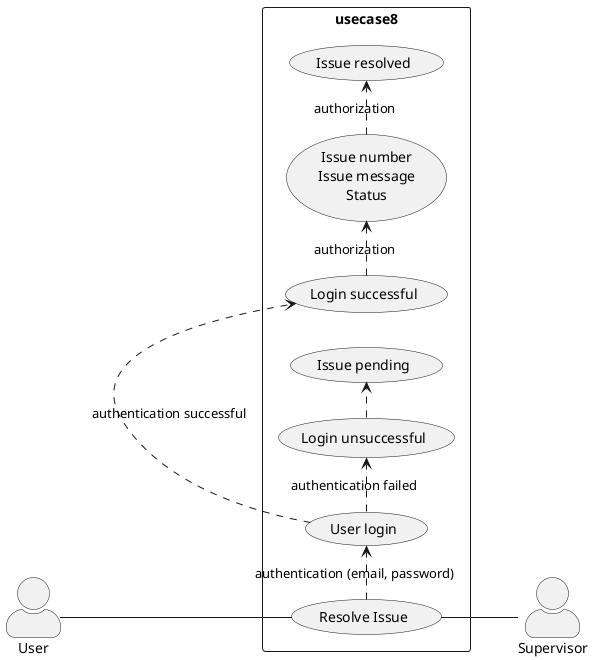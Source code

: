 @startuml User Resolve Issue

skinparam actorStyle awesome
left to right direction
skinparam packageStyle rectangle

actor User
actor Supervisor

rectangle usecase8 {
  User -- (Resolve Issue)
  (Resolve Issue) .> (User login) : authentication (email, password)
  (User login) .> (Login successful) : authentication successful
  (Login successful) .> (Issue number\nIssue message\nStatus) : authorization
  (Issue number\nIssue message\nStatus) .> (Issue resolved) : authorization  
  (User login) .> (Login unsuccessful) : authentication failed
  (Login unsuccessful) .> (Issue pending)  
  (Resolve Issue)-- Supervisor 
}

@enduml